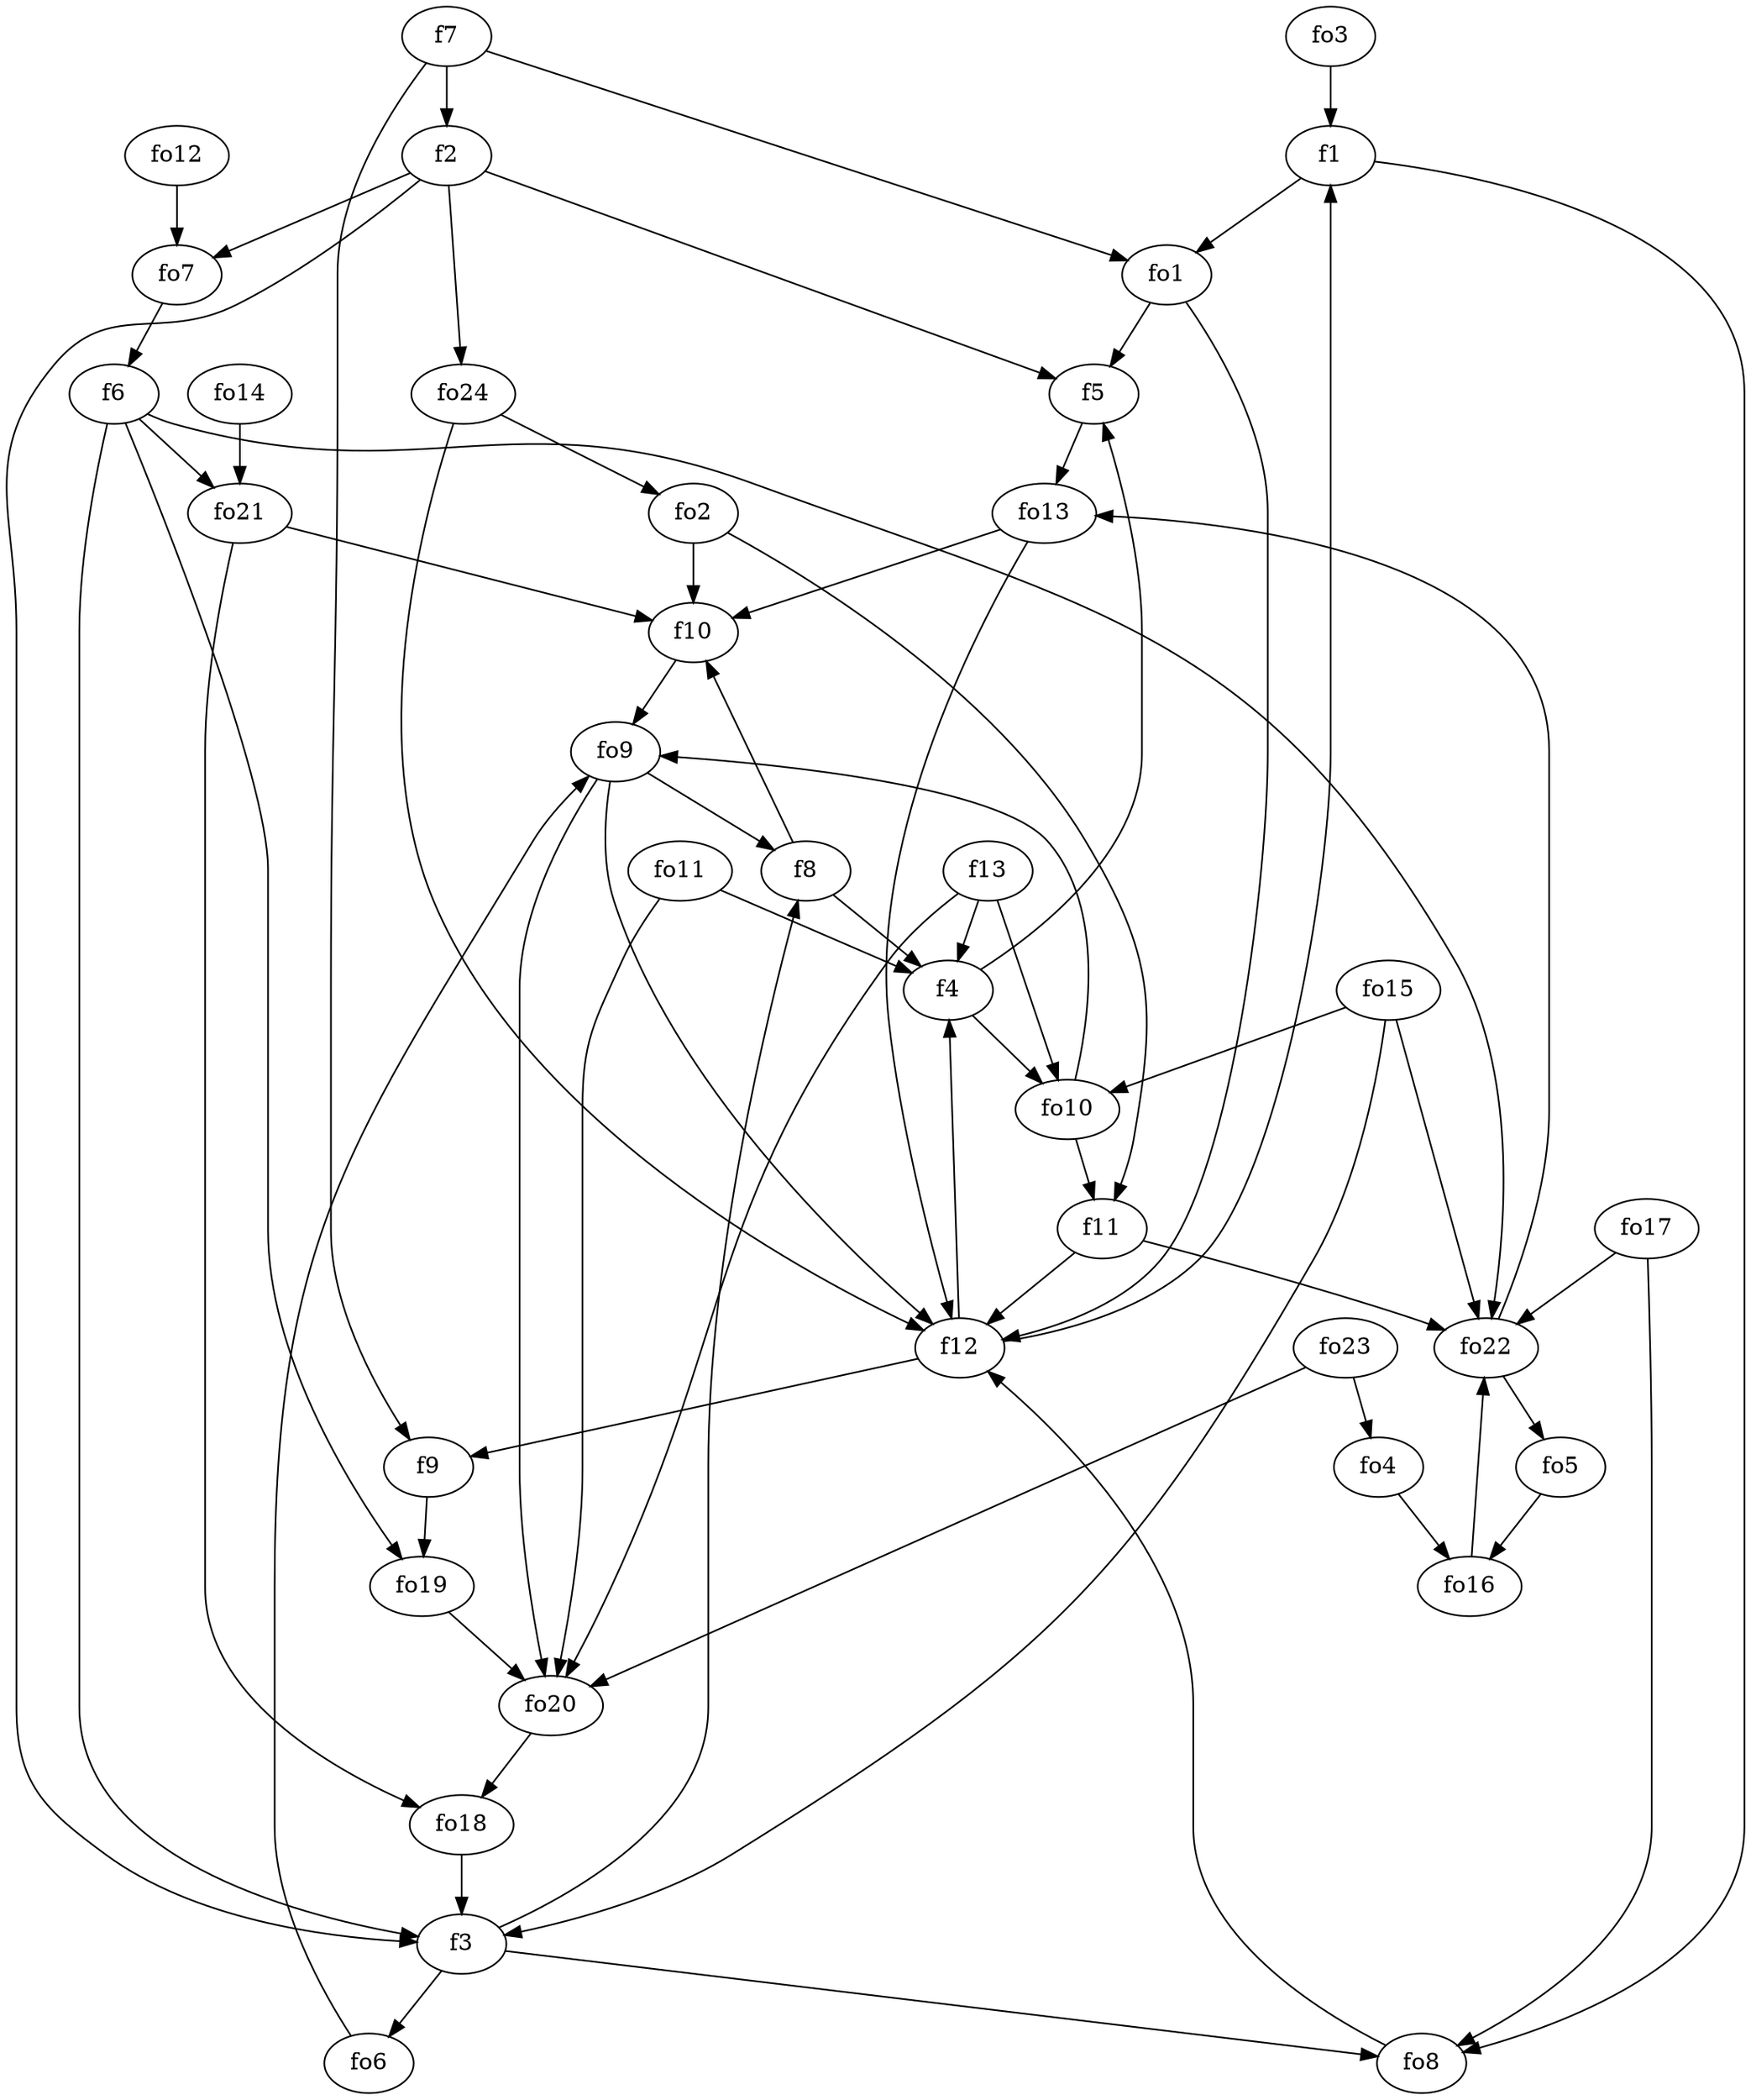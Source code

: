 strict digraph  {
f1;
f2;
f3;
f4;
f5;
f6;
f7;
f8;
f9;
f10;
f11;
f12;
f13;
fo1;
fo2;
fo3;
fo4;
fo5;
fo6;
fo7;
fo8;
fo9;
fo10;
fo11;
fo12;
fo13;
fo14;
fo15;
fo16;
fo17;
fo18;
fo19;
fo20;
fo21;
fo22;
fo23;
fo24;
f1 -> fo1  [weight=2];
f1 -> fo8  [weight=2];
f2 -> fo24  [weight=2];
f2 -> f5  [weight=2];
f2 -> f3  [weight=2];
f2 -> fo7  [weight=2];
f3 -> f8  [weight=2];
f3 -> fo8  [weight=2];
f3 -> fo6  [weight=2];
f4 -> f5  [weight=2];
f4 -> fo10  [weight=2];
f5 -> fo13  [weight=2];
f6 -> f3  [weight=2];
f6 -> fo19  [weight=2];
f6 -> fo21  [weight=2];
f6 -> fo22  [weight=2];
f7 -> fo1  [weight=2];
f7 -> f2  [weight=2];
f7 -> f9  [weight=2];
f8 -> f10  [weight=2];
f8 -> f4  [weight=2];
f9 -> fo19  [weight=2];
f10 -> fo9  [weight=2];
f11 -> fo22  [weight=2];
f11 -> f12  [weight=2];
f12 -> f4  [weight=2];
f12 -> f9  [weight=2];
f12 -> f1  [weight=2];
f13 -> fo10  [weight=2];
f13 -> fo20  [weight=2];
f13 -> f4  [weight=2];
fo1 -> f12  [weight=2];
fo1 -> f5  [weight=2];
fo2 -> f11  [weight=2];
fo2 -> f10  [weight=2];
fo3 -> f1  [weight=2];
fo4 -> fo16  [weight=2];
fo5 -> fo16  [weight=2];
fo6 -> fo9  [weight=2];
fo7 -> f6  [weight=2];
fo8 -> f12  [weight=2];
fo9 -> f8  [weight=2];
fo9 -> f12  [weight=2];
fo9 -> fo20  [weight=2];
fo10 -> f11  [weight=2];
fo10 -> fo9  [weight=2];
fo11 -> f4  [weight=2];
fo11 -> fo20  [weight=2];
fo12 -> fo7  [weight=2];
fo13 -> f12  [weight=2];
fo13 -> f10  [weight=2];
fo14 -> fo21  [weight=2];
fo15 -> f3  [weight=2];
fo15 -> fo22  [weight=2];
fo15 -> fo10  [weight=2];
fo16 -> fo22  [weight=2];
fo17 -> fo8  [weight=2];
fo17 -> fo22  [weight=2];
fo18 -> f3  [weight=2];
fo19 -> fo20  [weight=2];
fo20 -> fo18  [weight=2];
fo21 -> fo18  [weight=2];
fo21 -> f10  [weight=2];
fo22 -> fo5  [weight=2];
fo22 -> fo13  [weight=2];
fo23 -> fo4  [weight=2];
fo23 -> fo20  [weight=2];
fo24 -> f12  [weight=2];
fo24 -> fo2  [weight=2];
}
